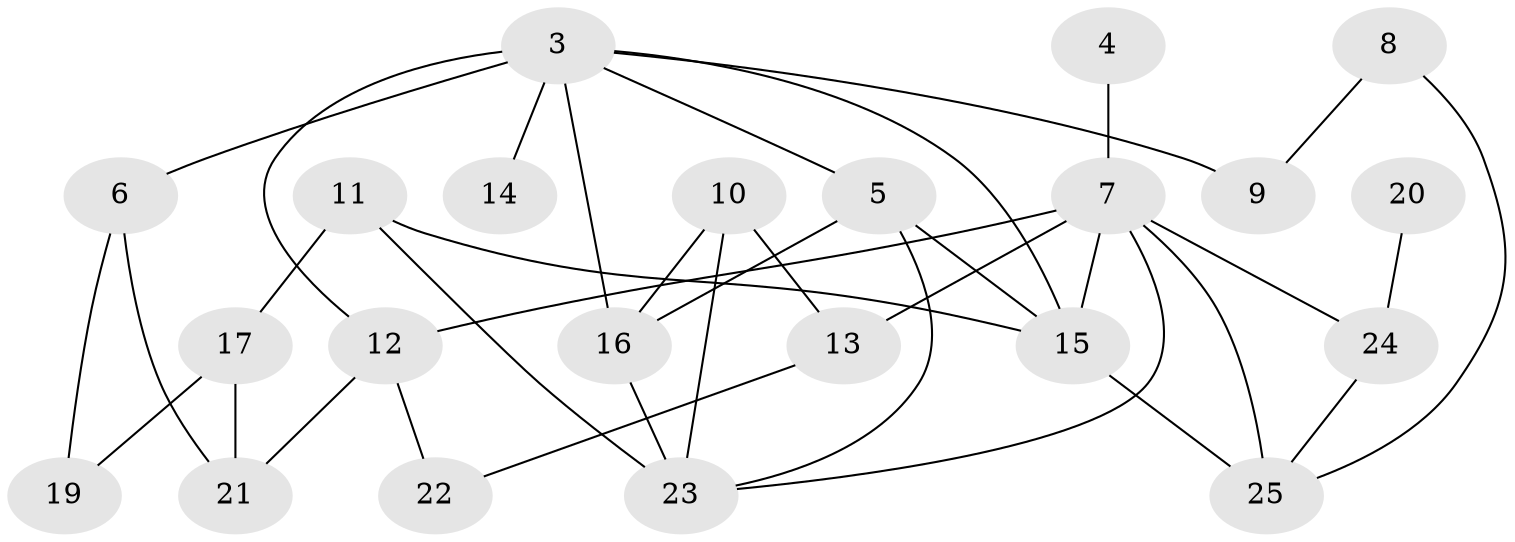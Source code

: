 // original degree distribution, {0: 0.06, 3: 0.26, 5: 0.12, 4: 0.14, 1: 0.18, 2: 0.24}
// Generated by graph-tools (version 1.1) at 2025/00/03/09/25 03:00:52]
// undirected, 22 vertices, 36 edges
graph export_dot {
graph [start="1"]
  node [color=gray90,style=filled];
  3;
  4;
  5;
  6;
  7;
  8;
  9;
  10;
  11;
  12;
  13;
  14;
  15;
  16;
  17;
  19;
  20;
  21;
  22;
  23;
  24;
  25;
  3 -- 5 [weight=1.0];
  3 -- 6 [weight=2.0];
  3 -- 9 [weight=1.0];
  3 -- 12 [weight=1.0];
  3 -- 14 [weight=1.0];
  3 -- 15 [weight=1.0];
  3 -- 16 [weight=1.0];
  4 -- 7 [weight=1.0];
  5 -- 15 [weight=1.0];
  5 -- 16 [weight=1.0];
  5 -- 23 [weight=1.0];
  6 -- 19 [weight=1.0];
  6 -- 21 [weight=1.0];
  7 -- 12 [weight=1.0];
  7 -- 13 [weight=1.0];
  7 -- 15 [weight=1.0];
  7 -- 23 [weight=1.0];
  7 -- 24 [weight=1.0];
  7 -- 25 [weight=1.0];
  8 -- 9 [weight=1.0];
  8 -- 25 [weight=1.0];
  10 -- 13 [weight=1.0];
  10 -- 16 [weight=1.0];
  10 -- 23 [weight=1.0];
  11 -- 15 [weight=1.0];
  11 -- 17 [weight=2.0];
  11 -- 23 [weight=2.0];
  12 -- 21 [weight=1.0];
  12 -- 22 [weight=1.0];
  13 -- 22 [weight=1.0];
  15 -- 25 [weight=2.0];
  16 -- 23 [weight=1.0];
  17 -- 19 [weight=1.0];
  17 -- 21 [weight=1.0];
  20 -- 24 [weight=1.0];
  24 -- 25 [weight=1.0];
}
